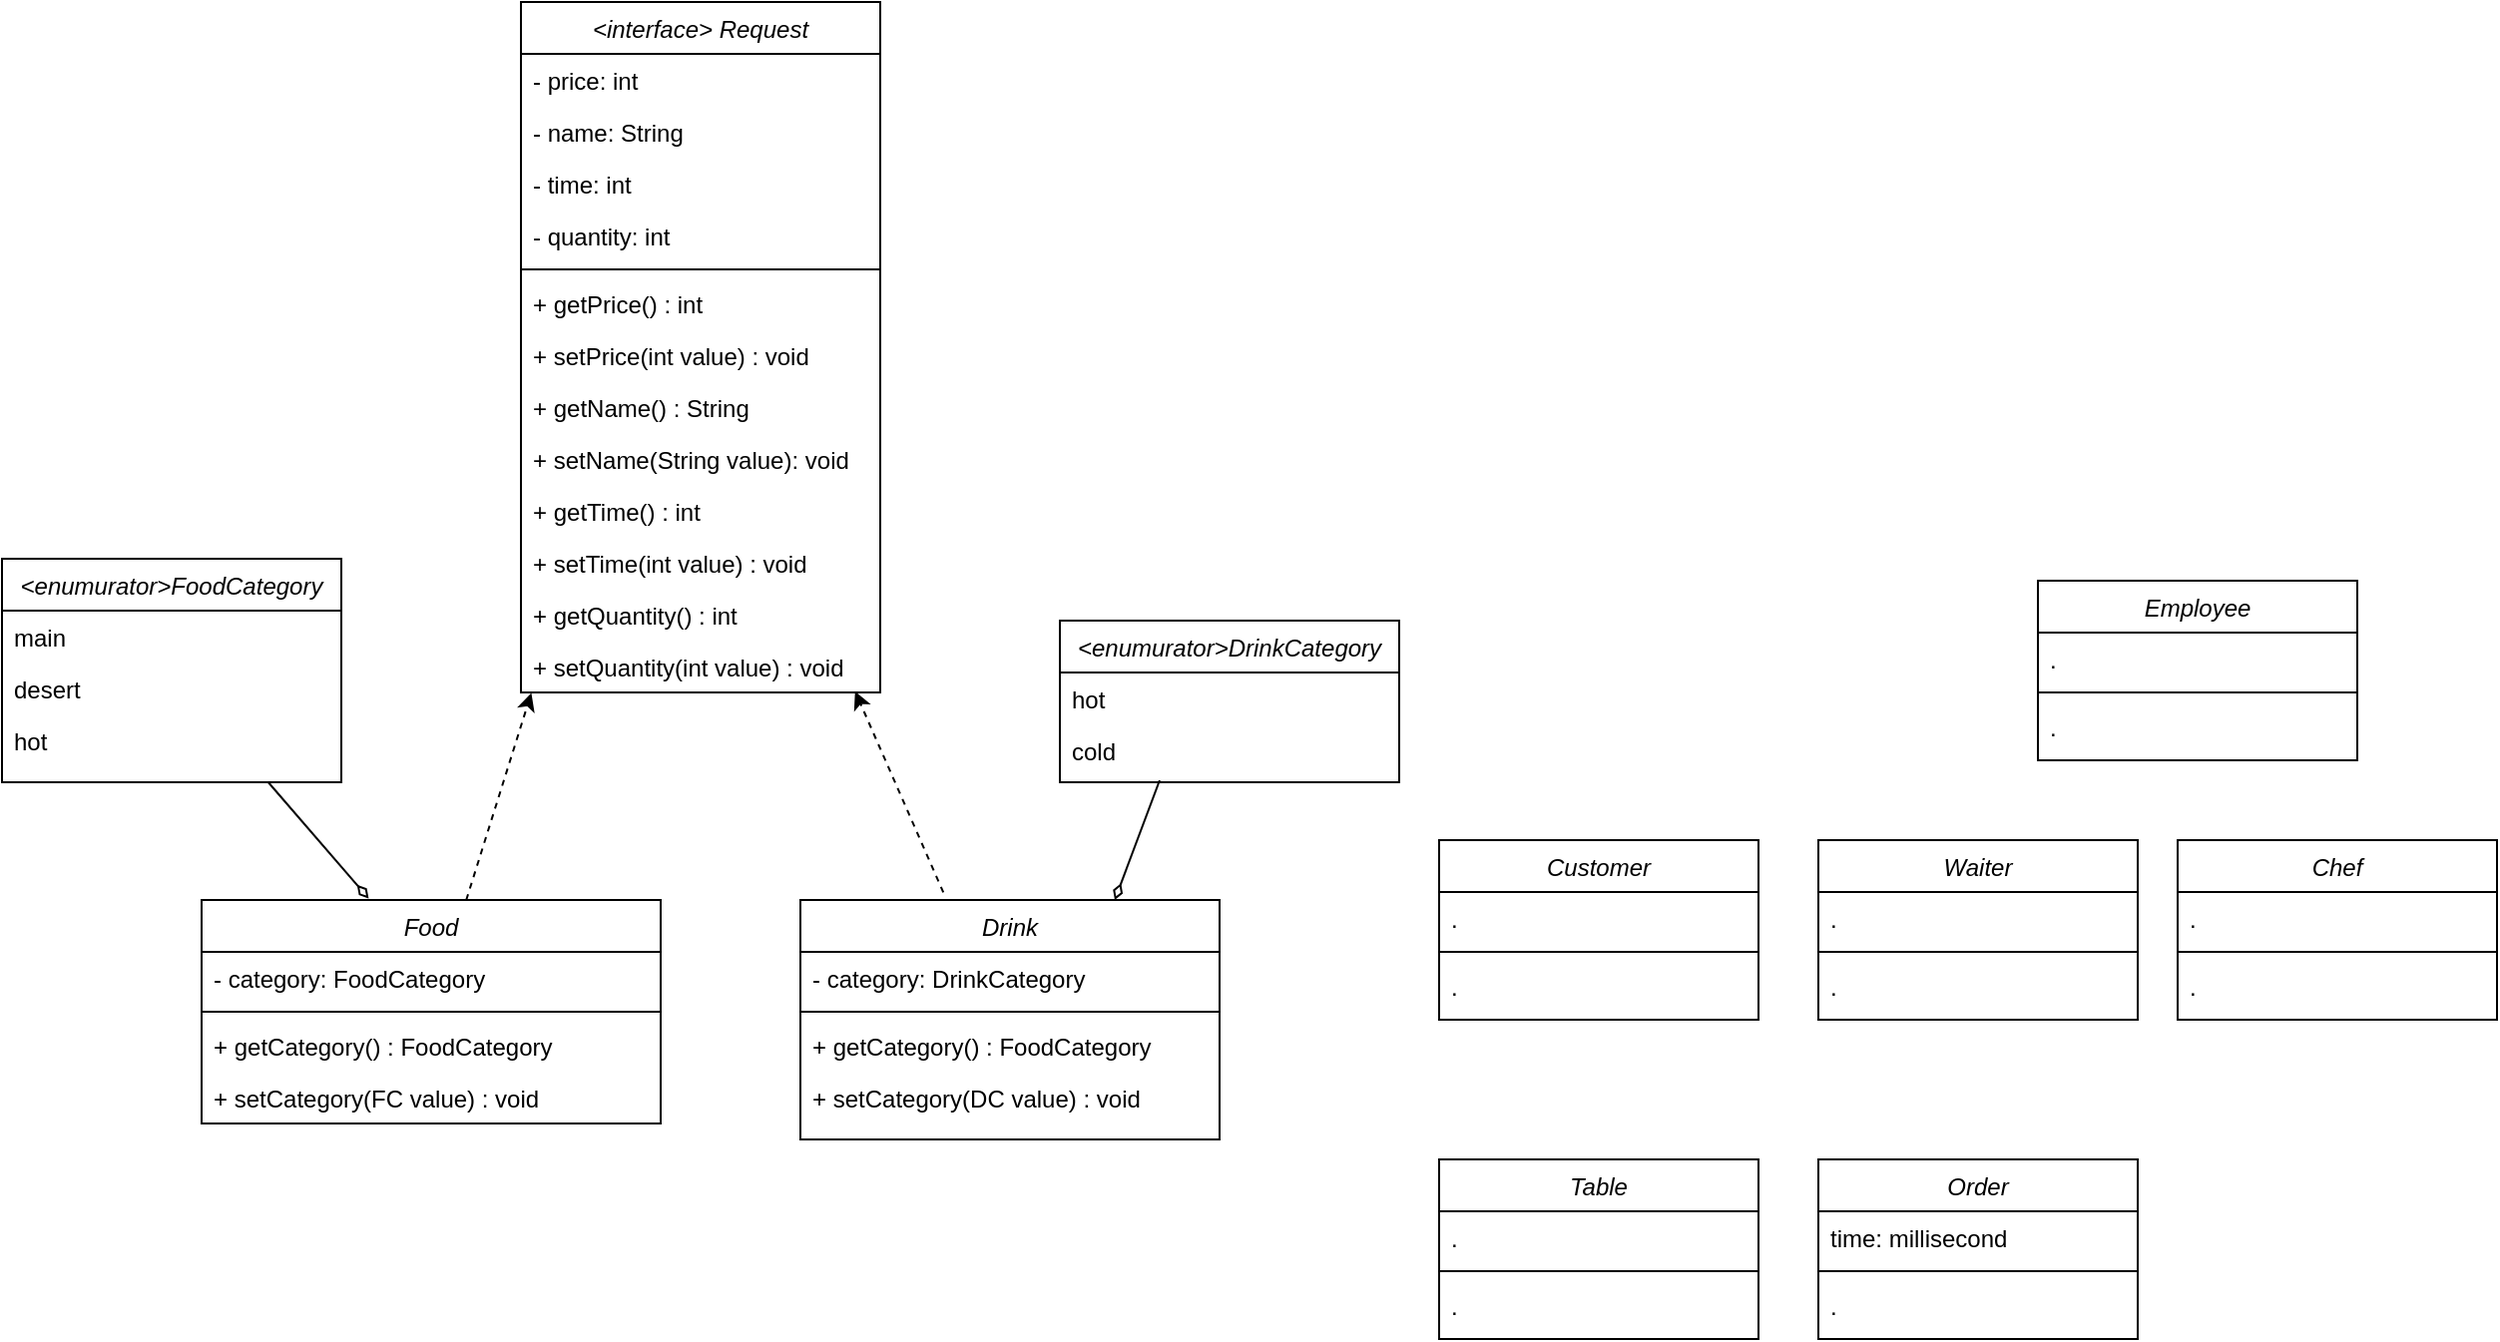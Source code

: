 <mxfile version="19.0.3" type="device"><diagram id="C5RBs43oDa-KdzZeNtuy" name="Page-1"><mxGraphModel dx="1958" dy="1943" grid="1" gridSize="10" guides="1" tooltips="1" connect="1" arrows="1" fold="1" page="1" pageScale="1" pageWidth="827" pageHeight="1169" math="0" shadow="0"><root><mxCell id="WIyWlLk6GJQsqaUBKTNV-0"/><mxCell id="WIyWlLk6GJQsqaUBKTNV-1" parent="WIyWlLk6GJQsqaUBKTNV-0"/><mxCell id="zkfFHV4jXpPFQw0GAbJ--0" value="Customer" style="swimlane;fontStyle=2;align=center;verticalAlign=top;childLayout=stackLayout;horizontal=1;startSize=26;horizontalStack=0;resizeParent=1;resizeLast=0;collapsible=1;marginBottom=0;rounded=0;shadow=0;strokeWidth=1;" parent="WIyWlLk6GJQsqaUBKTNV-1" vertex="1"><mxGeometry x="400" y="120" width="160" height="90" as="geometry"><mxRectangle x="230" y="140" width="160" height="26" as="alternateBounds"/></mxGeometry></mxCell><mxCell id="zkfFHV4jXpPFQw0GAbJ--1" value="." style="text;align=left;verticalAlign=top;spacingLeft=4;spacingRight=4;overflow=hidden;rotatable=0;points=[[0,0.5],[1,0.5]];portConstraint=eastwest;" parent="zkfFHV4jXpPFQw0GAbJ--0" vertex="1"><mxGeometry y="26" width="160" height="26" as="geometry"/></mxCell><mxCell id="zkfFHV4jXpPFQw0GAbJ--4" value="" style="line;html=1;strokeWidth=1;align=left;verticalAlign=middle;spacingTop=-1;spacingLeft=3;spacingRight=3;rotatable=0;labelPosition=right;points=[];portConstraint=eastwest;" parent="zkfFHV4jXpPFQw0GAbJ--0" vertex="1"><mxGeometry y="52" width="160" height="8" as="geometry"/></mxCell><mxCell id="zkfFHV4jXpPFQw0GAbJ--5" value="." style="text;align=left;verticalAlign=top;spacingLeft=4;spacingRight=4;overflow=hidden;rotatable=0;points=[[0,0.5],[1,0.5]];portConstraint=eastwest;" parent="zkfFHV4jXpPFQw0GAbJ--0" vertex="1"><mxGeometry y="60" width="160" height="26" as="geometry"/></mxCell><mxCell id="_v0g1OzhymSmpUO6Dgya-0" value="Waiter" style="swimlane;fontStyle=2;align=center;verticalAlign=top;childLayout=stackLayout;horizontal=1;startSize=26;horizontalStack=0;resizeParent=1;resizeLast=0;collapsible=1;marginBottom=0;rounded=0;shadow=0;strokeWidth=1;" vertex="1" parent="WIyWlLk6GJQsqaUBKTNV-1"><mxGeometry x="590" y="120" width="160" height="90" as="geometry"><mxRectangle x="230" y="140" width="160" height="26" as="alternateBounds"/></mxGeometry></mxCell><mxCell id="_v0g1OzhymSmpUO6Dgya-1" value="." style="text;align=left;verticalAlign=top;spacingLeft=4;spacingRight=4;overflow=hidden;rotatable=0;points=[[0,0.5],[1,0.5]];portConstraint=eastwest;" vertex="1" parent="_v0g1OzhymSmpUO6Dgya-0"><mxGeometry y="26" width="160" height="26" as="geometry"/></mxCell><mxCell id="_v0g1OzhymSmpUO6Dgya-2" value="" style="line;html=1;strokeWidth=1;align=left;verticalAlign=middle;spacingTop=-1;spacingLeft=3;spacingRight=3;rotatable=0;labelPosition=right;points=[];portConstraint=eastwest;" vertex="1" parent="_v0g1OzhymSmpUO6Dgya-0"><mxGeometry y="52" width="160" height="8" as="geometry"/></mxCell><mxCell id="_v0g1OzhymSmpUO6Dgya-3" value="." style="text;align=left;verticalAlign=top;spacingLeft=4;spacingRight=4;overflow=hidden;rotatable=0;points=[[0,0.5],[1,0.5]];portConstraint=eastwest;" vertex="1" parent="_v0g1OzhymSmpUO6Dgya-0"><mxGeometry y="60" width="160" height="26" as="geometry"/></mxCell><mxCell id="_v0g1OzhymSmpUO6Dgya-4" value="&lt;interface&gt; Request&#10;" style="swimlane;fontStyle=2;align=center;verticalAlign=top;childLayout=stackLayout;horizontal=1;startSize=26;horizontalStack=0;resizeParent=1;resizeLast=0;collapsible=1;marginBottom=0;rounded=0;shadow=0;strokeWidth=1;" vertex="1" parent="WIyWlLk6GJQsqaUBKTNV-1"><mxGeometry x="-60" y="-300" width="180" height="346" as="geometry"><mxRectangle x="230" y="140" width="160" height="26" as="alternateBounds"/></mxGeometry></mxCell><mxCell id="_v0g1OzhymSmpUO6Dgya-5" value="- price: int" style="text;align=left;verticalAlign=top;spacingLeft=4;spacingRight=4;overflow=hidden;rotatable=0;points=[[0,0.5],[1,0.5]];portConstraint=eastwest;" vertex="1" parent="_v0g1OzhymSmpUO6Dgya-4"><mxGeometry y="26" width="180" height="26" as="geometry"/></mxCell><mxCell id="_v0g1OzhymSmpUO6Dgya-38" value="- name: String" style="text;align=left;verticalAlign=top;spacingLeft=4;spacingRight=4;overflow=hidden;rotatable=0;points=[[0,0.5],[1,0.5]];portConstraint=eastwest;" vertex="1" parent="_v0g1OzhymSmpUO6Dgya-4"><mxGeometry y="52" width="180" height="26" as="geometry"/></mxCell><mxCell id="_v0g1OzhymSmpUO6Dgya-58" value="- time: int" style="text;align=left;verticalAlign=top;spacingLeft=4;spacingRight=4;overflow=hidden;rotatable=0;points=[[0,0.5],[1,0.5]];portConstraint=eastwest;" vertex="1" parent="_v0g1OzhymSmpUO6Dgya-4"><mxGeometry y="78" width="180" height="26" as="geometry"/></mxCell><mxCell id="_v0g1OzhymSmpUO6Dgya-37" value="- quantity: int" style="text;align=left;verticalAlign=top;spacingLeft=4;spacingRight=4;overflow=hidden;rotatable=0;points=[[0,0.5],[1,0.5]];portConstraint=eastwest;" vertex="1" parent="_v0g1OzhymSmpUO6Dgya-4"><mxGeometry y="104" width="180" height="26" as="geometry"/></mxCell><mxCell id="_v0g1OzhymSmpUO6Dgya-6" value="" style="line;html=1;strokeWidth=1;align=left;verticalAlign=middle;spacingTop=-1;spacingLeft=3;spacingRight=3;rotatable=0;labelPosition=right;points=[];portConstraint=eastwest;" vertex="1" parent="_v0g1OzhymSmpUO6Dgya-4"><mxGeometry y="130" width="180" height="8" as="geometry"/></mxCell><mxCell id="_v0g1OzhymSmpUO6Dgya-7" value="+ getPrice() : int" style="text;align=left;verticalAlign=top;spacingLeft=4;spacingRight=4;overflow=hidden;rotatable=0;points=[[0,0.5],[1,0.5]];portConstraint=eastwest;" vertex="1" parent="_v0g1OzhymSmpUO6Dgya-4"><mxGeometry y="138" width="180" height="26" as="geometry"/></mxCell><mxCell id="_v0g1OzhymSmpUO6Dgya-39" value="+ setPrice(int value) : void" style="text;align=left;verticalAlign=top;spacingLeft=4;spacingRight=4;overflow=hidden;rotatable=0;points=[[0,0.5],[1,0.5]];portConstraint=eastwest;" vertex="1" parent="_v0g1OzhymSmpUO6Dgya-4"><mxGeometry y="164" width="180" height="26" as="geometry"/></mxCell><mxCell id="_v0g1OzhymSmpUO6Dgya-40" value="+ getName() : String" style="text;align=left;verticalAlign=top;spacingLeft=4;spacingRight=4;overflow=hidden;rotatable=0;points=[[0,0.5],[1,0.5]];portConstraint=eastwest;" vertex="1" parent="_v0g1OzhymSmpUO6Dgya-4"><mxGeometry y="190" width="180" height="26" as="geometry"/></mxCell><mxCell id="_v0g1OzhymSmpUO6Dgya-41" value="+ setName(String value): void" style="text;align=left;verticalAlign=top;spacingLeft=4;spacingRight=4;overflow=hidden;rotatable=0;points=[[0,0.5],[1,0.5]];portConstraint=eastwest;" vertex="1" parent="_v0g1OzhymSmpUO6Dgya-4"><mxGeometry y="216" width="180" height="26" as="geometry"/></mxCell><mxCell id="_v0g1OzhymSmpUO6Dgya-42" value="+ getTime() : int" style="text;align=left;verticalAlign=top;spacingLeft=4;spacingRight=4;overflow=hidden;rotatable=0;points=[[0,0.5],[1,0.5]];portConstraint=eastwest;" vertex="1" parent="_v0g1OzhymSmpUO6Dgya-4"><mxGeometry y="242" width="180" height="26" as="geometry"/></mxCell><mxCell id="_v0g1OzhymSmpUO6Dgya-43" value="+ setTime(int value) : void" style="text;align=left;verticalAlign=top;spacingLeft=4;spacingRight=4;overflow=hidden;rotatable=0;points=[[0,0.5],[1,0.5]];portConstraint=eastwest;" vertex="1" parent="_v0g1OzhymSmpUO6Dgya-4"><mxGeometry y="268" width="180" height="26" as="geometry"/></mxCell><mxCell id="_v0g1OzhymSmpUO6Dgya-59" value="+ getQuantity() : int" style="text;align=left;verticalAlign=top;spacingLeft=4;spacingRight=4;overflow=hidden;rotatable=0;points=[[0,0.5],[1,0.5]];portConstraint=eastwest;" vertex="1" parent="_v0g1OzhymSmpUO6Dgya-4"><mxGeometry y="294" width="180" height="26" as="geometry"/></mxCell><mxCell id="_v0g1OzhymSmpUO6Dgya-60" value="+ setQuantity(int value) : void" style="text;align=left;verticalAlign=top;spacingLeft=4;spacingRight=4;overflow=hidden;rotatable=0;points=[[0,0.5],[1,0.5]];portConstraint=eastwest;" vertex="1" parent="_v0g1OzhymSmpUO6Dgya-4"><mxGeometry y="320" width="180" height="26" as="geometry"/></mxCell><mxCell id="_v0g1OzhymSmpUO6Dgya-56" style="rounded=0;orthogonalLoop=1;jettySize=auto;html=1;entryX=0.029;entryY=1.01;entryDx=0;entryDy=0;entryPerimeter=0;endArrow=classic;endFill=1;dashed=1;" edge="1" parent="WIyWlLk6GJQsqaUBKTNV-1" source="_v0g1OzhymSmpUO6Dgya-8" target="_v0g1OzhymSmpUO6Dgya-60"><mxGeometry relative="1" as="geometry"/></mxCell><mxCell id="_v0g1OzhymSmpUO6Dgya-8" value="Food" style="swimlane;fontStyle=2;align=center;verticalAlign=top;childLayout=stackLayout;horizontal=1;startSize=26;horizontalStack=0;resizeParent=1;resizeLast=0;collapsible=1;marginBottom=0;rounded=0;shadow=0;strokeWidth=1;" vertex="1" parent="WIyWlLk6GJQsqaUBKTNV-1"><mxGeometry x="-220" y="150" width="230" height="112" as="geometry"><mxRectangle x="230" y="140" width="160" height="26" as="alternateBounds"/></mxGeometry></mxCell><mxCell id="_v0g1OzhymSmpUO6Dgya-9" value="- category: FoodCategory" style="text;align=left;verticalAlign=top;spacingLeft=4;spacingRight=4;overflow=hidden;rotatable=0;points=[[0,0.5],[1,0.5]];portConstraint=eastwest;" vertex="1" parent="_v0g1OzhymSmpUO6Dgya-8"><mxGeometry y="26" width="230" height="26" as="geometry"/></mxCell><mxCell id="_v0g1OzhymSmpUO6Dgya-10" value="" style="line;html=1;strokeWidth=1;align=left;verticalAlign=middle;spacingTop=-1;spacingLeft=3;spacingRight=3;rotatable=0;labelPosition=right;points=[];portConstraint=eastwest;" vertex="1" parent="_v0g1OzhymSmpUO6Dgya-8"><mxGeometry y="52" width="230" height="8" as="geometry"/></mxCell><mxCell id="_v0g1OzhymSmpUO6Dgya-11" value="+ getCategory() : FoodCategory" style="text;align=left;verticalAlign=top;spacingLeft=4;spacingRight=4;overflow=hidden;rotatable=0;points=[[0,0.5],[1,0.5]];portConstraint=eastwest;" vertex="1" parent="_v0g1OzhymSmpUO6Dgya-8"><mxGeometry y="60" width="230" height="26" as="geometry"/></mxCell><mxCell id="_v0g1OzhymSmpUO6Dgya-61" value="+ setCategory(FC value) : void" style="text;align=left;verticalAlign=top;spacingLeft=4;spacingRight=4;overflow=hidden;rotatable=0;points=[[0,0.5],[1,0.5]];portConstraint=eastwest;" vertex="1" parent="_v0g1OzhymSmpUO6Dgya-8"><mxGeometry y="86" width="230" height="26" as="geometry"/></mxCell><mxCell id="_v0g1OzhymSmpUO6Dgya-85" style="edgeStyle=none;rounded=0;orthogonalLoop=1;jettySize=auto;html=1;exitX=0.75;exitY=0;exitDx=0;exitDy=0;startArrow=diamondThin;startFill=0;endArrow=none;endFill=0;" edge="1" parent="WIyWlLk6GJQsqaUBKTNV-1" source="_v0g1OzhymSmpUO6Dgya-12"><mxGeometry relative="1" as="geometry"><mxPoint x="260" y="90" as="targetPoint"/></mxGeometry></mxCell><mxCell id="_v0g1OzhymSmpUO6Dgya-12" value="Drink" style="swimlane;fontStyle=2;align=center;verticalAlign=top;childLayout=stackLayout;horizontal=1;startSize=26;horizontalStack=0;resizeParent=1;resizeLast=0;collapsible=1;marginBottom=0;rounded=0;shadow=0;strokeWidth=1;" vertex="1" parent="WIyWlLk6GJQsqaUBKTNV-1"><mxGeometry x="80" y="150" width="210" height="120" as="geometry"><mxRectangle x="230" y="140" width="160" height="26" as="alternateBounds"/></mxGeometry></mxCell><mxCell id="_v0g1OzhymSmpUO6Dgya-13" value="- category: DrinkCategory" style="text;align=left;verticalAlign=top;spacingLeft=4;spacingRight=4;overflow=hidden;rotatable=0;points=[[0,0.5],[1,0.5]];portConstraint=eastwest;" vertex="1" parent="_v0g1OzhymSmpUO6Dgya-12"><mxGeometry y="26" width="210" height="26" as="geometry"/></mxCell><mxCell id="_v0g1OzhymSmpUO6Dgya-14" value="" style="line;html=1;strokeWidth=1;align=left;verticalAlign=middle;spacingTop=-1;spacingLeft=3;spacingRight=3;rotatable=0;labelPosition=right;points=[];portConstraint=eastwest;" vertex="1" parent="_v0g1OzhymSmpUO6Dgya-12"><mxGeometry y="52" width="210" height="8" as="geometry"/></mxCell><mxCell id="_v0g1OzhymSmpUO6Dgya-65" value="+ getCategory() : FoodCategory" style="text;align=left;verticalAlign=top;spacingLeft=4;spacingRight=4;overflow=hidden;rotatable=0;points=[[0,0.5],[1,0.5]];portConstraint=eastwest;" vertex="1" parent="_v0g1OzhymSmpUO6Dgya-12"><mxGeometry y="60" width="210" height="26" as="geometry"/></mxCell><mxCell id="_v0g1OzhymSmpUO6Dgya-66" value="+ setCategory(DC value) : void" style="text;align=left;verticalAlign=top;spacingLeft=4;spacingRight=4;overflow=hidden;rotatable=0;points=[[0,0.5],[1,0.5]];portConstraint=eastwest;" vertex="1" parent="_v0g1OzhymSmpUO6Dgya-12"><mxGeometry y="86" width="210" height="26" as="geometry"/></mxCell><mxCell id="_v0g1OzhymSmpUO6Dgya-17" value="Chef" style="swimlane;fontStyle=2;align=center;verticalAlign=top;childLayout=stackLayout;horizontal=1;startSize=26;horizontalStack=0;resizeParent=1;resizeLast=0;collapsible=1;marginBottom=0;rounded=0;shadow=0;strokeWidth=1;" vertex="1" parent="WIyWlLk6GJQsqaUBKTNV-1"><mxGeometry x="770" y="120" width="160" height="90" as="geometry"><mxRectangle x="230" y="140" width="160" height="26" as="alternateBounds"/></mxGeometry></mxCell><mxCell id="_v0g1OzhymSmpUO6Dgya-18" value="." style="text;align=left;verticalAlign=top;spacingLeft=4;spacingRight=4;overflow=hidden;rotatable=0;points=[[0,0.5],[1,0.5]];portConstraint=eastwest;" vertex="1" parent="_v0g1OzhymSmpUO6Dgya-17"><mxGeometry y="26" width="160" height="26" as="geometry"/></mxCell><mxCell id="_v0g1OzhymSmpUO6Dgya-19" value="" style="line;html=1;strokeWidth=1;align=left;verticalAlign=middle;spacingTop=-1;spacingLeft=3;spacingRight=3;rotatable=0;labelPosition=right;points=[];portConstraint=eastwest;" vertex="1" parent="_v0g1OzhymSmpUO6Dgya-17"><mxGeometry y="52" width="160" height="8" as="geometry"/></mxCell><mxCell id="_v0g1OzhymSmpUO6Dgya-20" value="." style="text;align=left;verticalAlign=top;spacingLeft=4;spacingRight=4;overflow=hidden;rotatable=0;points=[[0,0.5],[1,0.5]];portConstraint=eastwest;" vertex="1" parent="_v0g1OzhymSmpUO6Dgya-17"><mxGeometry y="60" width="160" height="26" as="geometry"/></mxCell><mxCell id="_v0g1OzhymSmpUO6Dgya-21" value="Employee" style="swimlane;fontStyle=2;align=center;verticalAlign=top;childLayout=stackLayout;horizontal=1;startSize=26;horizontalStack=0;resizeParent=1;resizeLast=0;collapsible=1;marginBottom=0;rounded=0;shadow=0;strokeWidth=1;" vertex="1" parent="WIyWlLk6GJQsqaUBKTNV-1"><mxGeometry x="700" y="-10" width="160" height="90" as="geometry"><mxRectangle x="230" y="140" width="160" height="26" as="alternateBounds"/></mxGeometry></mxCell><mxCell id="_v0g1OzhymSmpUO6Dgya-22" value="." style="text;align=left;verticalAlign=top;spacingLeft=4;spacingRight=4;overflow=hidden;rotatable=0;points=[[0,0.5],[1,0.5]];portConstraint=eastwest;" vertex="1" parent="_v0g1OzhymSmpUO6Dgya-21"><mxGeometry y="26" width="160" height="26" as="geometry"/></mxCell><mxCell id="_v0g1OzhymSmpUO6Dgya-23" value="" style="line;html=1;strokeWidth=1;align=left;verticalAlign=middle;spacingTop=-1;spacingLeft=3;spacingRight=3;rotatable=0;labelPosition=right;points=[];portConstraint=eastwest;" vertex="1" parent="_v0g1OzhymSmpUO6Dgya-21"><mxGeometry y="52" width="160" height="8" as="geometry"/></mxCell><mxCell id="_v0g1OzhymSmpUO6Dgya-24" value="." style="text;align=left;verticalAlign=top;spacingLeft=4;spacingRight=4;overflow=hidden;rotatable=0;points=[[0,0.5],[1,0.5]];portConstraint=eastwest;" vertex="1" parent="_v0g1OzhymSmpUO6Dgya-21"><mxGeometry y="60" width="160" height="26" as="geometry"/></mxCell><mxCell id="_v0g1OzhymSmpUO6Dgya-25" value="Order" style="swimlane;fontStyle=2;align=center;verticalAlign=top;childLayout=stackLayout;horizontal=1;startSize=26;horizontalStack=0;resizeParent=1;resizeLast=0;collapsible=1;marginBottom=0;rounded=0;shadow=0;strokeWidth=1;" vertex="1" parent="WIyWlLk6GJQsqaUBKTNV-1"><mxGeometry x="590" y="280" width="160" height="90" as="geometry"><mxRectangle x="230" y="140" width="160" height="26" as="alternateBounds"/></mxGeometry></mxCell><mxCell id="_v0g1OzhymSmpUO6Dgya-26" value="time: millisecond" style="text;align=left;verticalAlign=top;spacingLeft=4;spacingRight=4;overflow=hidden;rotatable=0;points=[[0,0.5],[1,0.5]];portConstraint=eastwest;" vertex="1" parent="_v0g1OzhymSmpUO6Dgya-25"><mxGeometry y="26" width="160" height="26" as="geometry"/></mxCell><mxCell id="_v0g1OzhymSmpUO6Dgya-27" value="" style="line;html=1;strokeWidth=1;align=left;verticalAlign=middle;spacingTop=-1;spacingLeft=3;spacingRight=3;rotatable=0;labelPosition=right;points=[];portConstraint=eastwest;" vertex="1" parent="_v0g1OzhymSmpUO6Dgya-25"><mxGeometry y="52" width="160" height="8" as="geometry"/></mxCell><mxCell id="_v0g1OzhymSmpUO6Dgya-28" value="." style="text;align=left;verticalAlign=top;spacingLeft=4;spacingRight=4;overflow=hidden;rotatable=0;points=[[0,0.5],[1,0.5]];portConstraint=eastwest;" vertex="1" parent="_v0g1OzhymSmpUO6Dgya-25"><mxGeometry y="60" width="160" height="26" as="geometry"/></mxCell><mxCell id="_v0g1OzhymSmpUO6Dgya-29" value="Table" style="swimlane;fontStyle=2;align=center;verticalAlign=top;childLayout=stackLayout;horizontal=1;startSize=26;horizontalStack=0;resizeParent=1;resizeLast=0;collapsible=1;marginBottom=0;rounded=0;shadow=0;strokeWidth=1;" vertex="1" parent="WIyWlLk6GJQsqaUBKTNV-1"><mxGeometry x="400" y="280" width="160" height="90" as="geometry"><mxRectangle x="230" y="140" width="160" height="26" as="alternateBounds"/></mxGeometry></mxCell><mxCell id="_v0g1OzhymSmpUO6Dgya-30" value="." style="text;align=left;verticalAlign=top;spacingLeft=4;spacingRight=4;overflow=hidden;rotatable=0;points=[[0,0.5],[1,0.5]];portConstraint=eastwest;" vertex="1" parent="_v0g1OzhymSmpUO6Dgya-29"><mxGeometry y="26" width="160" height="26" as="geometry"/></mxCell><mxCell id="_v0g1OzhymSmpUO6Dgya-31" value="" style="line;html=1;strokeWidth=1;align=left;verticalAlign=middle;spacingTop=-1;spacingLeft=3;spacingRight=3;rotatable=0;labelPosition=right;points=[];portConstraint=eastwest;" vertex="1" parent="_v0g1OzhymSmpUO6Dgya-29"><mxGeometry y="52" width="160" height="8" as="geometry"/></mxCell><mxCell id="_v0g1OzhymSmpUO6Dgya-32" value="." style="text;align=left;verticalAlign=top;spacingLeft=4;spacingRight=4;overflow=hidden;rotatable=0;points=[[0,0.5],[1,0.5]];portConstraint=eastwest;" vertex="1" parent="_v0g1OzhymSmpUO6Dgya-29"><mxGeometry y="60" width="160" height="26" as="geometry"/></mxCell><mxCell id="_v0g1OzhymSmpUO6Dgya-57" style="rounded=0;orthogonalLoop=1;jettySize=auto;html=1;entryX=0.93;entryY=0.978;entryDx=0;entryDy=0;entryPerimeter=0;endArrow=classic;endFill=1;dashed=1;exitX=0.341;exitY=-0.032;exitDx=0;exitDy=0;exitPerimeter=0;" edge="1" parent="WIyWlLk6GJQsqaUBKTNV-1" source="_v0g1OzhymSmpUO6Dgya-12" target="_v0g1OzhymSmpUO6Dgya-60"><mxGeometry relative="1" as="geometry"><mxPoint x="-94.054" y="50" as="sourcePoint"/><mxPoint x="-22.16" y="-20.414" as="targetPoint"/></mxGeometry></mxCell><mxCell id="_v0g1OzhymSmpUO6Dgya-84" style="edgeStyle=none;rounded=0;orthogonalLoop=1;jettySize=auto;html=1;entryX=0.364;entryY=-0.007;entryDx=0;entryDy=0;entryPerimeter=0;endArrow=diamondThin;endFill=0;startArrow=none;startFill=0;" edge="1" parent="WIyWlLk6GJQsqaUBKTNV-1" source="_v0g1OzhymSmpUO6Dgya-67" target="_v0g1OzhymSmpUO6Dgya-8"><mxGeometry relative="1" as="geometry"/></mxCell><mxCell id="_v0g1OzhymSmpUO6Dgya-67" value="&lt;enumurator&gt;FoodCategory" style="swimlane;fontStyle=2;align=center;verticalAlign=top;childLayout=stackLayout;horizontal=1;startSize=26;horizontalStack=0;resizeParent=1;resizeLast=0;collapsible=1;marginBottom=0;rounded=0;shadow=0;strokeWidth=1;" vertex="1" parent="WIyWlLk6GJQsqaUBKTNV-1"><mxGeometry x="-320" y="-21" width="170" height="112" as="geometry"><mxRectangle x="230" y="140" width="160" height="26" as="alternateBounds"/></mxGeometry></mxCell><mxCell id="_v0g1OzhymSmpUO6Dgya-68" value="main" style="text;align=left;verticalAlign=top;spacingLeft=4;spacingRight=4;overflow=hidden;rotatable=0;points=[[0,0.5],[1,0.5]];portConstraint=eastwest;" vertex="1" parent="_v0g1OzhymSmpUO6Dgya-67"><mxGeometry y="26" width="170" height="26" as="geometry"/></mxCell><mxCell id="_v0g1OzhymSmpUO6Dgya-72" value="desert" style="text;align=left;verticalAlign=top;spacingLeft=4;spacingRight=4;overflow=hidden;rotatable=0;points=[[0,0.5],[1,0.5]];portConstraint=eastwest;" vertex="1" parent="_v0g1OzhymSmpUO6Dgya-67"><mxGeometry y="52" width="170" height="26" as="geometry"/></mxCell><mxCell id="_v0g1OzhymSmpUO6Dgya-73" value="hot" style="text;align=left;verticalAlign=top;spacingLeft=4;spacingRight=4;overflow=hidden;rotatable=0;points=[[0,0.5],[1,0.5]];portConstraint=eastwest;" vertex="1" parent="_v0g1OzhymSmpUO6Dgya-67"><mxGeometry y="78" width="170" height="26" as="geometry"/></mxCell><mxCell id="_v0g1OzhymSmpUO6Dgya-78" value="&lt;enumurator&gt;DrinkCategory" style="swimlane;fontStyle=2;align=center;verticalAlign=top;childLayout=stackLayout;horizontal=1;startSize=26;horizontalStack=0;resizeParent=1;resizeLast=0;collapsible=1;marginBottom=0;rounded=0;shadow=0;strokeWidth=1;" vertex="1" parent="WIyWlLk6GJQsqaUBKTNV-1"><mxGeometry x="210" y="10" width="170" height="81" as="geometry"><mxRectangle x="230" y="140" width="160" height="26" as="alternateBounds"/></mxGeometry></mxCell><mxCell id="_v0g1OzhymSmpUO6Dgya-79" value="hot" style="text;align=left;verticalAlign=top;spacingLeft=4;spacingRight=4;overflow=hidden;rotatable=0;points=[[0,0.5],[1,0.5]];portConstraint=eastwest;" vertex="1" parent="_v0g1OzhymSmpUO6Dgya-78"><mxGeometry y="26" width="170" height="26" as="geometry"/></mxCell><mxCell id="_v0g1OzhymSmpUO6Dgya-80" value="cold" style="text;align=left;verticalAlign=top;spacingLeft=4;spacingRight=4;overflow=hidden;rotatable=0;points=[[0,0.5],[1,0.5]];portConstraint=eastwest;" vertex="1" parent="_v0g1OzhymSmpUO6Dgya-78"><mxGeometry y="52" width="170" height="26" as="geometry"/></mxCell></root></mxGraphModel></diagram></mxfile>